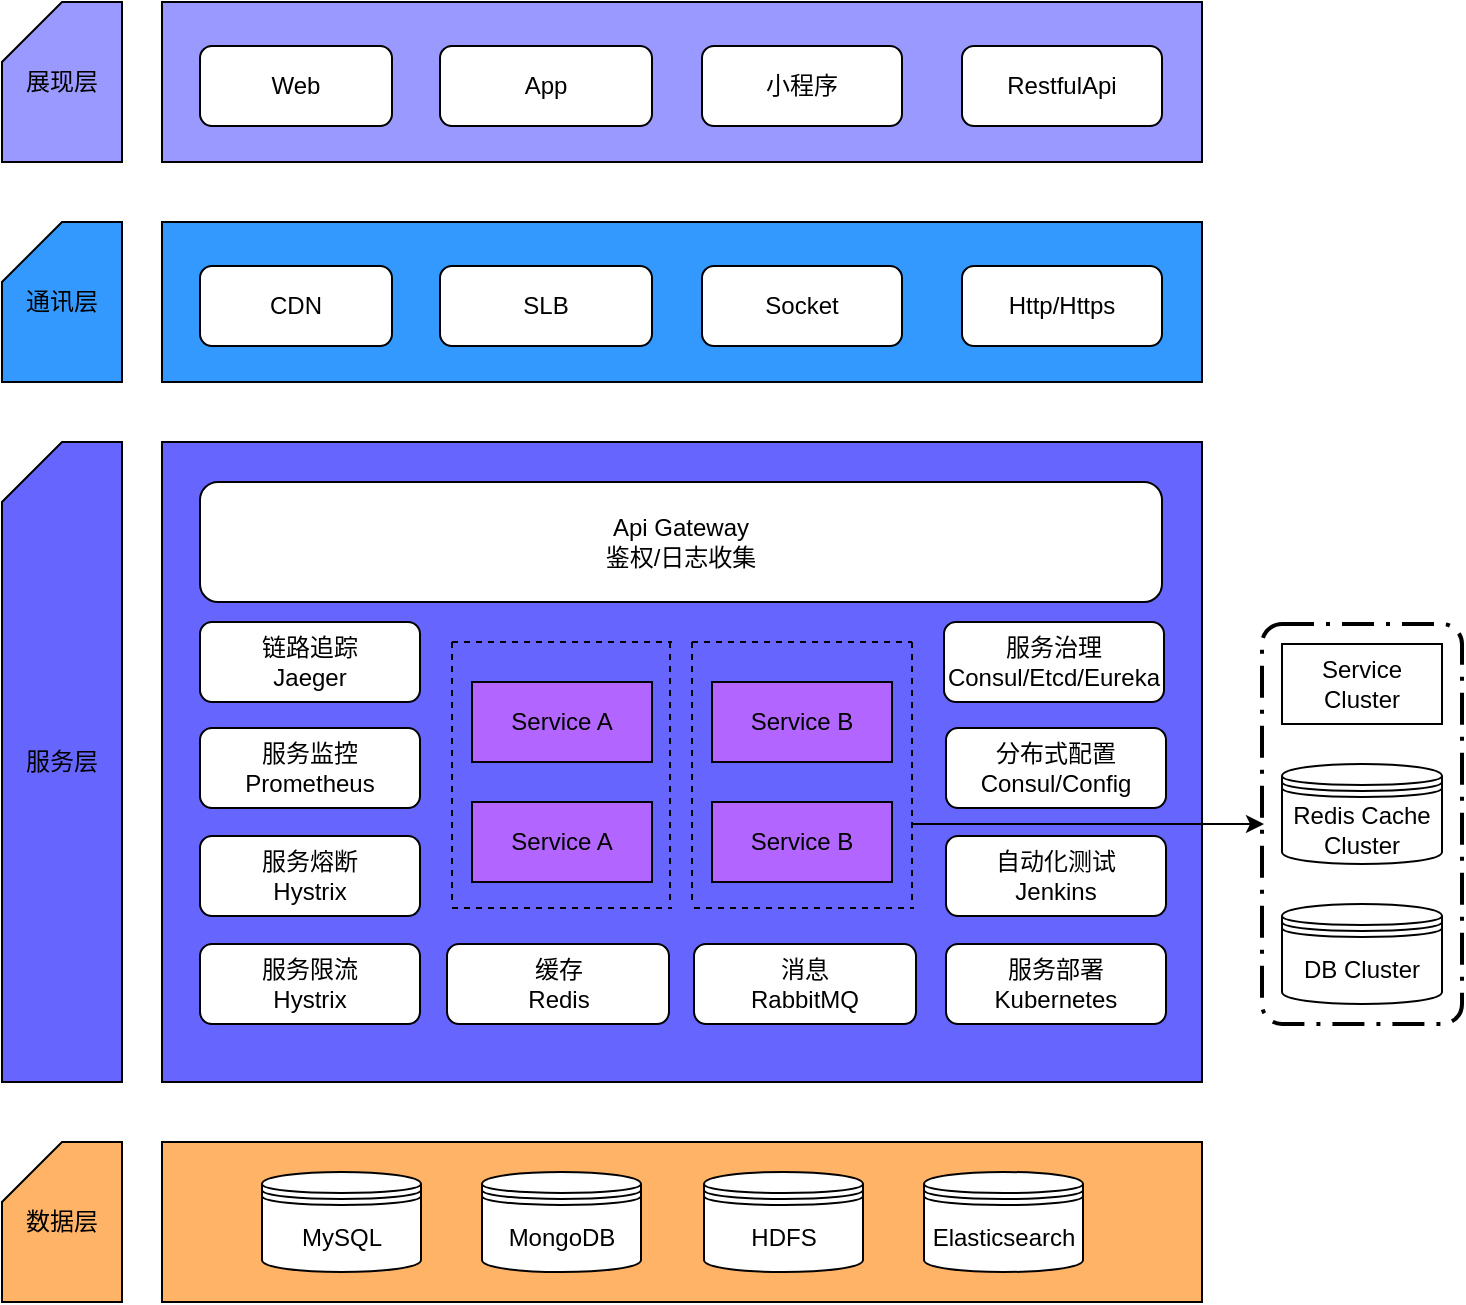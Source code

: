 <mxfile version="14.4.4" type="github"><diagram id="FC3BT2yvLtEWSpbxcjo_" name="Page-1"><mxGraphModel dx="782" dy="449" grid="1" gridSize="10" guides="1" tooltips="1" connect="1" arrows="1" fold="1" page="1" pageScale="1" pageWidth="827" pageHeight="1169" math="0" shadow="0"><root><mxCell id="0"/><mxCell id="1" parent="0"/><mxCell id="pjpSruPqpOVK42qfil5N-29" value="" style="whiteSpace=wrap;html=1;align=center;fillColor=#6666FF;" vertex="1" parent="1"><mxGeometry x="129" y="530" width="520" height="320" as="geometry"/></mxCell><mxCell id="pjpSruPqpOVK42qfil5N-30" value="Service A" style="rounded=0;whiteSpace=wrap;html=1;fillColor=#B266FF;" vertex="1" parent="1"><mxGeometry x="284" y="650" width="90" height="40" as="geometry"/></mxCell><mxCell id="pjpSruPqpOVK42qfil5N-31" value="Service A" style="rounded=0;whiteSpace=wrap;html=1;fillColor=#B266FF;" vertex="1" parent="1"><mxGeometry x="284" y="710" width="90" height="40" as="geometry"/></mxCell><mxCell id="pjpSruPqpOVK42qfil5N-32" value="" style="endArrow=none;dashed=1;html=1;" edge="1" parent="1"><mxGeometry width="50" height="50" relative="1" as="geometry"><mxPoint x="274" y="630" as="sourcePoint"/><mxPoint x="384" y="630" as="targetPoint"/></mxGeometry></mxCell><mxCell id="pjpSruPqpOVK42qfil5N-33" value="" style="endArrow=none;dashed=1;html=1;" edge="1" parent="1"><mxGeometry width="50" height="50" relative="1" as="geometry"><mxPoint x="274" y="630" as="sourcePoint"/><mxPoint x="274" y="760" as="targetPoint"/></mxGeometry></mxCell><mxCell id="pjpSruPqpOVK42qfil5N-34" value="" style="endArrow=none;dashed=1;html=1;" edge="1" parent="1"><mxGeometry width="50" height="50" relative="1" as="geometry"><mxPoint x="383" y="630" as="sourcePoint"/><mxPoint x="383" y="760" as="targetPoint"/></mxGeometry></mxCell><mxCell id="pjpSruPqpOVK42qfil5N-35" value="" style="endArrow=none;dashed=1;html=1;" edge="1" parent="1"><mxGeometry width="50" height="50" relative="1" as="geometry"><mxPoint x="274" y="763" as="sourcePoint"/><mxPoint x="384" y="763" as="targetPoint"/></mxGeometry></mxCell><mxCell id="pjpSruPqpOVK42qfil5N-38" value="Service B" style="rounded=0;whiteSpace=wrap;html=1;fillColor=#B266FF;" vertex="1" parent="1"><mxGeometry x="404" y="650" width="90" height="40" as="geometry"/></mxCell><mxCell id="pjpSruPqpOVK42qfil5N-39" value="Service B" style="rounded=0;whiteSpace=wrap;html=1;fillColor=#B266FF;" vertex="1" parent="1"><mxGeometry x="404" y="710" width="90" height="40" as="geometry"/></mxCell><mxCell id="pjpSruPqpOVK42qfil5N-40" value="" style="endArrow=none;dashed=1;html=1;" edge="1" parent="1"><mxGeometry width="50" height="50" relative="1" as="geometry"><mxPoint x="394" y="630" as="sourcePoint"/><mxPoint x="504" y="630" as="targetPoint"/></mxGeometry></mxCell><mxCell id="pjpSruPqpOVK42qfil5N-42" value="" style="endArrow=none;dashed=1;html=1;" edge="1" parent="1"><mxGeometry width="50" height="50" relative="1" as="geometry"><mxPoint x="504" y="630" as="sourcePoint"/><mxPoint x="504" y="760" as="targetPoint"/></mxGeometry></mxCell><mxCell id="pjpSruPqpOVK42qfil5N-43" value="" style="endArrow=none;dashed=1;html=1;" edge="1" parent="1"><mxGeometry width="50" height="50" relative="1" as="geometry"><mxPoint x="395" y="763" as="sourcePoint"/><mxPoint x="505" y="763" as="targetPoint"/><Array as="points"/></mxGeometry></mxCell><mxCell id="pjpSruPqpOVK42qfil5N-47" value="服务层" style="shape=card;whiteSpace=wrap;html=1;fillColor=#6666FF;" vertex="1" parent="1"><mxGeometry x="49" y="530" width="60" height="320" as="geometry"/></mxCell><mxCell id="pjpSruPqpOVK42qfil5N-49" value="链路追踪&lt;br&gt;Jaeger" style="rounded=1;whiteSpace=wrap;html=1;" vertex="1" parent="1"><mxGeometry x="148" y="620" width="110" height="40" as="geometry"/></mxCell><mxCell id="pjpSruPqpOVK42qfil5N-50" value="服务监控&lt;br&gt;Prometheus" style="rounded=1;whiteSpace=wrap;html=1;" vertex="1" parent="1"><mxGeometry x="148" y="673" width="110" height="40" as="geometry"/></mxCell><mxCell id="pjpSruPqpOVK42qfil5N-51" value="服务熔断&lt;br&gt;Hystrix" style="rounded=1;whiteSpace=wrap;html=1;" vertex="1" parent="1"><mxGeometry x="148" y="727" width="110" height="40" as="geometry"/></mxCell><mxCell id="pjpSruPqpOVK42qfil5N-52" value="服务限流&lt;br&gt;Hystrix" style="rounded=1;whiteSpace=wrap;html=1;" vertex="1" parent="1"><mxGeometry x="148" y="781" width="110" height="40" as="geometry"/></mxCell><mxCell id="pjpSruPqpOVK42qfil5N-53" value="服务治理&lt;br&gt;Consul/Etcd/Eureka" style="rounded=1;whiteSpace=wrap;html=1;" vertex="1" parent="1"><mxGeometry x="520" y="620" width="110" height="40" as="geometry"/></mxCell><mxCell id="pjpSruPqpOVK42qfil5N-54" value="分布式配置&lt;br&gt;Consul/Config" style="rounded=1;whiteSpace=wrap;html=1;" vertex="1" parent="1"><mxGeometry x="521" y="673" width="110" height="40" as="geometry"/></mxCell><mxCell id="pjpSruPqpOVK42qfil5N-55" value="自动化测试&lt;br&gt;Jenkins" style="rounded=1;whiteSpace=wrap;html=1;" vertex="1" parent="1"><mxGeometry x="521" y="727" width="110" height="40" as="geometry"/></mxCell><mxCell id="pjpSruPqpOVK42qfil5N-56" value="服务部署&lt;br&gt;Kubernetes" style="rounded=1;whiteSpace=wrap;html=1;" vertex="1" parent="1"><mxGeometry x="521" y="781" width="110" height="40" as="geometry"/></mxCell><mxCell id="pjpSruPqpOVK42qfil5N-57" value="缓存&lt;br&gt;Redis" style="rounded=1;whiteSpace=wrap;html=1;" vertex="1" parent="1"><mxGeometry x="271.5" y="781" width="111" height="40" as="geometry"/></mxCell><mxCell id="pjpSruPqpOVK42qfil5N-59" value="消息&lt;br&gt;RabbitMQ" style="rounded=1;whiteSpace=wrap;html=1;" vertex="1" parent="1"><mxGeometry x="395" y="781" width="111" height="40" as="geometry"/></mxCell><mxCell id="pjpSruPqpOVK42qfil5N-63" value="Api Gateway&lt;br&gt;鉴权/日志收集" style="rounded=1;whiteSpace=wrap;html=1;" vertex="1" parent="1"><mxGeometry x="148" y="550" width="481" height="60" as="geometry"/></mxCell><mxCell id="pjpSruPqpOVK42qfil5N-64" value="" style="whiteSpace=wrap;html=1;align=center;fillColor=#3399FF;" vertex="1" parent="1"><mxGeometry x="129" y="420" width="520" height="80" as="geometry"/></mxCell><mxCell id="pjpSruPqpOVK42qfil5N-66" value="Http/Https" style="rounded=1;whiteSpace=wrap;html=1;" vertex="1" parent="1"><mxGeometry x="529" y="442" width="100" height="40" as="geometry"/></mxCell><mxCell id="pjpSruPqpOVK42qfil5N-67" value="Socket" style="rounded=1;whiteSpace=wrap;html=1;" vertex="1" parent="1"><mxGeometry x="399" y="442" width="100" height="40" as="geometry"/></mxCell><mxCell id="pjpSruPqpOVK42qfil5N-68" value="SLB" style="rounded=1;whiteSpace=wrap;html=1;" vertex="1" parent="1"><mxGeometry x="268" y="442" width="106" height="40" as="geometry"/></mxCell><mxCell id="pjpSruPqpOVK42qfil5N-69" value="CDN" style="rounded=1;whiteSpace=wrap;html=1;" vertex="1" parent="1"><mxGeometry x="148" y="442" width="96" height="40" as="geometry"/></mxCell><mxCell id="pjpSruPqpOVK42qfil5N-71" value="" style="endArrow=none;dashed=1;html=1;" edge="1" parent="1"><mxGeometry width="50" height="50" relative="1" as="geometry"><mxPoint x="394" y="630" as="sourcePoint"/><mxPoint x="394" y="760" as="targetPoint"/></mxGeometry></mxCell><mxCell id="pjpSruPqpOVK42qfil5N-72" value="通讯层" style="shape=card;whiteSpace=wrap;html=1;fillColor=#3399FF;" vertex="1" parent="1"><mxGeometry x="49" y="420" width="60" height="80" as="geometry"/></mxCell><mxCell id="pjpSruPqpOVK42qfil5N-73" value="Service Cluster" style="rounded=0;whiteSpace=wrap;html=1;" vertex="1" parent="1"><mxGeometry x="689" y="631" width="80" height="40" as="geometry"/></mxCell><mxCell id="pjpSruPqpOVK42qfil5N-79" value="DB Cluster" style="shape=datastore;whiteSpace=wrap;html=1;" vertex="1" parent="1"><mxGeometry x="689" y="761" width="80" height="50" as="geometry"/></mxCell><mxCell id="pjpSruPqpOVK42qfil5N-81" value="Redis Cache Cluster" style="shape=datastore;whiteSpace=wrap;html=1;" vertex="1" parent="1"><mxGeometry x="689" y="691" width="80" height="50" as="geometry"/></mxCell><mxCell id="pjpSruPqpOVK42qfil5N-83" value="数据层" style="shape=card;whiteSpace=wrap;html=1;fillColor=#FFB366;" vertex="1" parent="1"><mxGeometry x="49" y="880" width="60" height="80" as="geometry"/></mxCell><mxCell id="pjpSruPqpOVK42qfil5N-84" value="" style="rounded=0;whiteSpace=wrap;html=1;fillColor=#FFB366;" vertex="1" parent="1"><mxGeometry x="129" y="880" width="520" height="80" as="geometry"/></mxCell><mxCell id="pjpSruPqpOVK42qfil5N-86" value="MySQL" style="shape=datastore;whiteSpace=wrap;html=1;" vertex="1" parent="1"><mxGeometry x="179" y="895" width="79.5" height="50" as="geometry"/></mxCell><mxCell id="pjpSruPqpOVK42qfil5N-87" value="MongoDB" style="shape=datastore;whiteSpace=wrap;html=1;" vertex="1" parent="1"><mxGeometry x="289" y="895" width="79.5" height="50" as="geometry"/></mxCell><mxCell id="pjpSruPqpOVK42qfil5N-88" value="HDFS" style="shape=datastore;whiteSpace=wrap;html=1;" vertex="1" parent="1"><mxGeometry x="400" y="895" width="79.5" height="50" as="geometry"/></mxCell><mxCell id="pjpSruPqpOVK42qfil5N-89" value="Elasticsearch" style="shape=datastore;whiteSpace=wrap;html=1;" vertex="1" parent="1"><mxGeometry x="510" y="895" width="79.5" height="50" as="geometry"/></mxCell><mxCell id="pjpSruPqpOVK42qfil5N-90" value="" style="whiteSpace=wrap;html=1;align=center;fillColor=#9999FF;" vertex="1" parent="1"><mxGeometry x="129" y="310" width="520" height="80" as="geometry"/></mxCell><mxCell id="pjpSruPqpOVK42qfil5N-91" value="RestfulApi" style="rounded=1;whiteSpace=wrap;html=1;" vertex="1" parent="1"><mxGeometry x="529" y="332" width="100" height="40" as="geometry"/></mxCell><mxCell id="pjpSruPqpOVK42qfil5N-92" value="小程序" style="rounded=1;whiteSpace=wrap;html=1;" vertex="1" parent="1"><mxGeometry x="399" y="332" width="100" height="40" as="geometry"/></mxCell><mxCell id="pjpSruPqpOVK42qfil5N-93" value="App" style="rounded=1;whiteSpace=wrap;html=1;" vertex="1" parent="1"><mxGeometry x="268" y="332" width="106" height="40" as="geometry"/></mxCell><mxCell id="pjpSruPqpOVK42qfil5N-94" value="Web" style="rounded=1;whiteSpace=wrap;html=1;" vertex="1" parent="1"><mxGeometry x="148" y="332" width="96" height="40" as="geometry"/></mxCell><mxCell id="pjpSruPqpOVK42qfil5N-95" value="展现层" style="shape=card;whiteSpace=wrap;html=1;fillColor=#9999FF;" vertex="1" parent="1"><mxGeometry x="49" y="310" width="60" height="80" as="geometry"/></mxCell><mxCell id="pjpSruPqpOVK42qfil5N-97" value="" style="rounded=1;arcSize=10;dashed=1;strokeColor=#000000;fillColor=none;gradientColor=none;dashPattern=8 3 1 3;strokeWidth=2;" vertex="1" parent="1"><mxGeometry x="679" y="621" width="100" height="200" as="geometry"/></mxCell><mxCell id="pjpSruPqpOVK42qfil5N-98" value="" style="endArrow=classic;html=1;entryX=0.01;entryY=0.5;entryDx=0;entryDy=0;entryPerimeter=0;" edge="1" parent="1" target="pjpSruPqpOVK42qfil5N-97"><mxGeometry width="50" height="50" relative="1" as="geometry"><mxPoint x="504" y="721" as="sourcePoint"/><mxPoint x="673" y="721" as="targetPoint"/></mxGeometry></mxCell></root></mxGraphModel></diagram></mxfile>